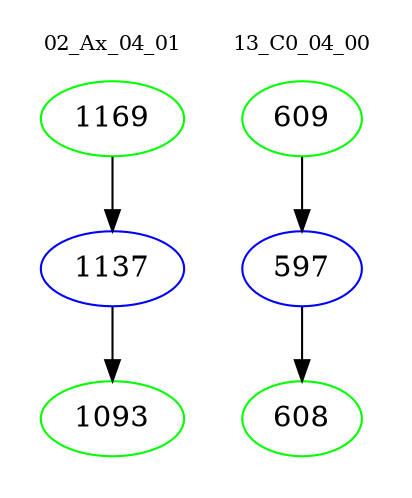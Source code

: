 digraph{
subgraph cluster_0 {
color = white
label = "02_Ax_04_01";
fontsize=10;
T0_1169 [label="1169", color="green"]
T0_1169 -> T0_1137 [color="black"]
T0_1137 [label="1137", color="blue"]
T0_1137 -> T0_1093 [color="black"]
T0_1093 [label="1093", color="green"]
}
subgraph cluster_1 {
color = white
label = "13_C0_04_00";
fontsize=10;
T1_609 [label="609", color="green"]
T1_609 -> T1_597 [color="black"]
T1_597 [label="597", color="blue"]
T1_597 -> T1_608 [color="black"]
T1_608 [label="608", color="green"]
}
}

